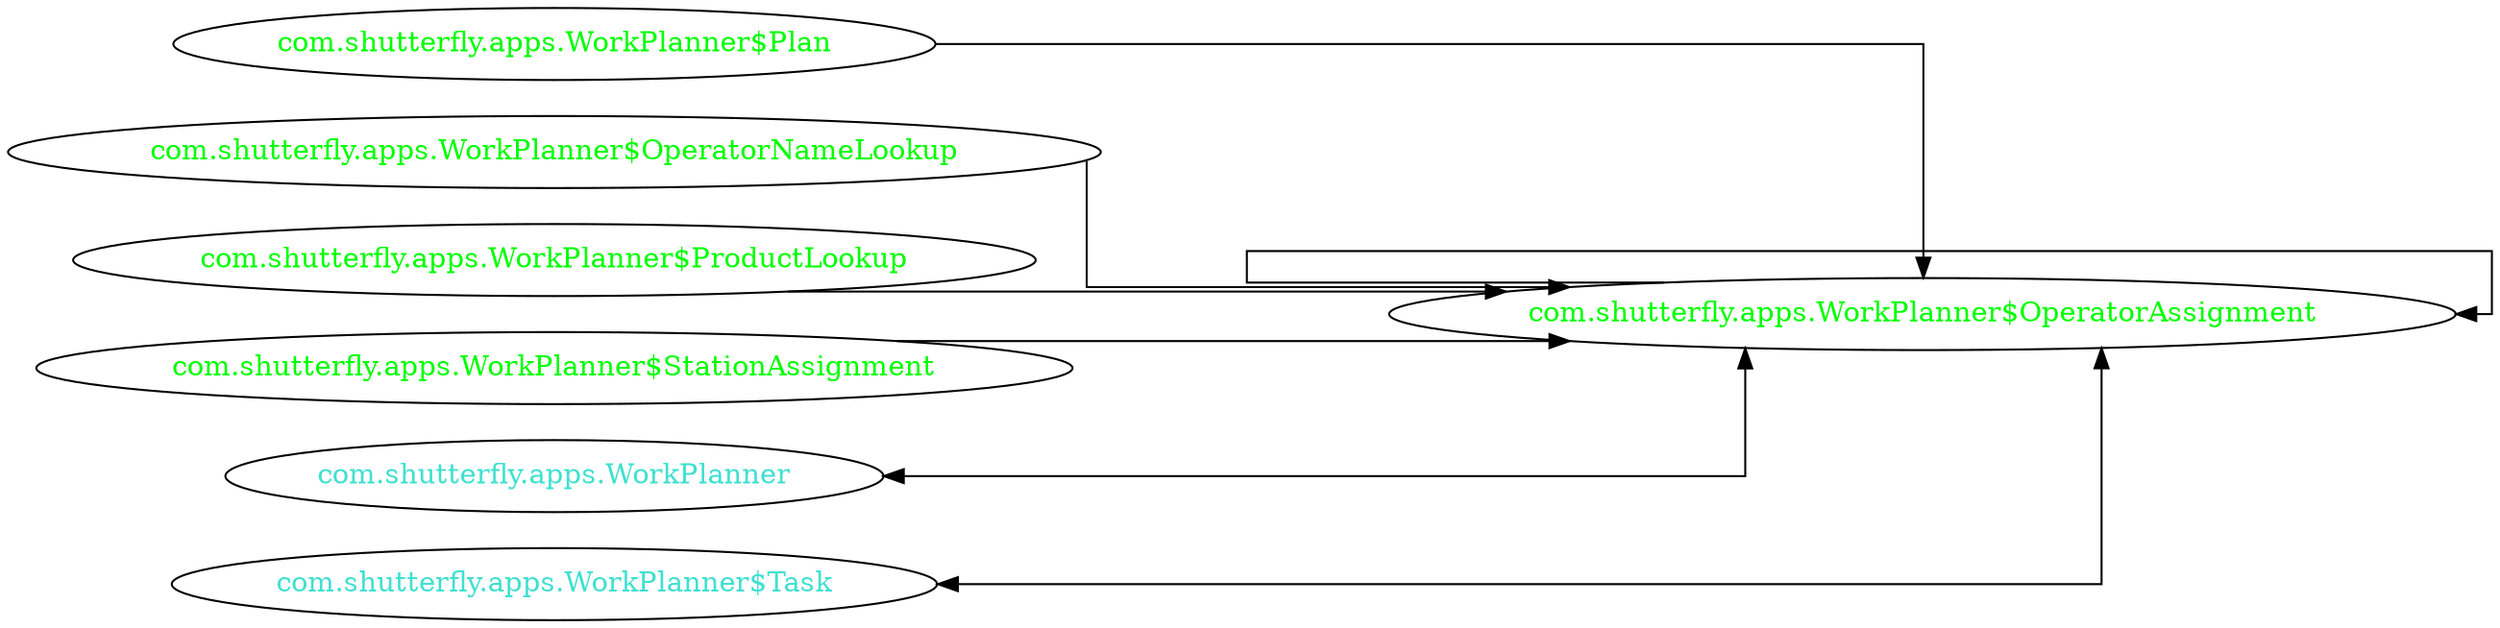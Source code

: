 digraph dependencyGraph {
 concentrate=true;
 ranksep="2.0";
 rankdir="LR"; 
 splines="ortho";
"com.shutterfly.apps.WorkPlanner$OperatorAssignment" [fontcolor="red"];
"com.shutterfly.apps.WorkPlanner$Plan" [ fontcolor="green" ];
"com.shutterfly.apps.WorkPlanner$Plan"->"com.shutterfly.apps.WorkPlanner$OperatorAssignment";
"com.shutterfly.apps.WorkPlanner$OperatorAssignment" [ fontcolor="green" ];
"com.shutterfly.apps.WorkPlanner$OperatorAssignment"->"com.shutterfly.apps.WorkPlanner$OperatorAssignment";
"com.shutterfly.apps.WorkPlanner$OperatorNameLookup" [ fontcolor="green" ];
"com.shutterfly.apps.WorkPlanner$OperatorNameLookup"->"com.shutterfly.apps.WorkPlanner$OperatorAssignment";
"com.shutterfly.apps.WorkPlanner$ProductLookup" [ fontcolor="green" ];
"com.shutterfly.apps.WorkPlanner$ProductLookup"->"com.shutterfly.apps.WorkPlanner$OperatorAssignment";
"com.shutterfly.apps.WorkPlanner$StationAssignment" [ fontcolor="green" ];
"com.shutterfly.apps.WorkPlanner$StationAssignment"->"com.shutterfly.apps.WorkPlanner$OperatorAssignment";
"com.shutterfly.apps.WorkPlanner" [ fontcolor="turquoise" ];
"com.shutterfly.apps.WorkPlanner"->"com.shutterfly.apps.WorkPlanner$OperatorAssignment" [dir=both];
"com.shutterfly.apps.WorkPlanner$Task" [ fontcolor="turquoise" ];
"com.shutterfly.apps.WorkPlanner$Task"->"com.shutterfly.apps.WorkPlanner$OperatorAssignment" [dir=both];
}